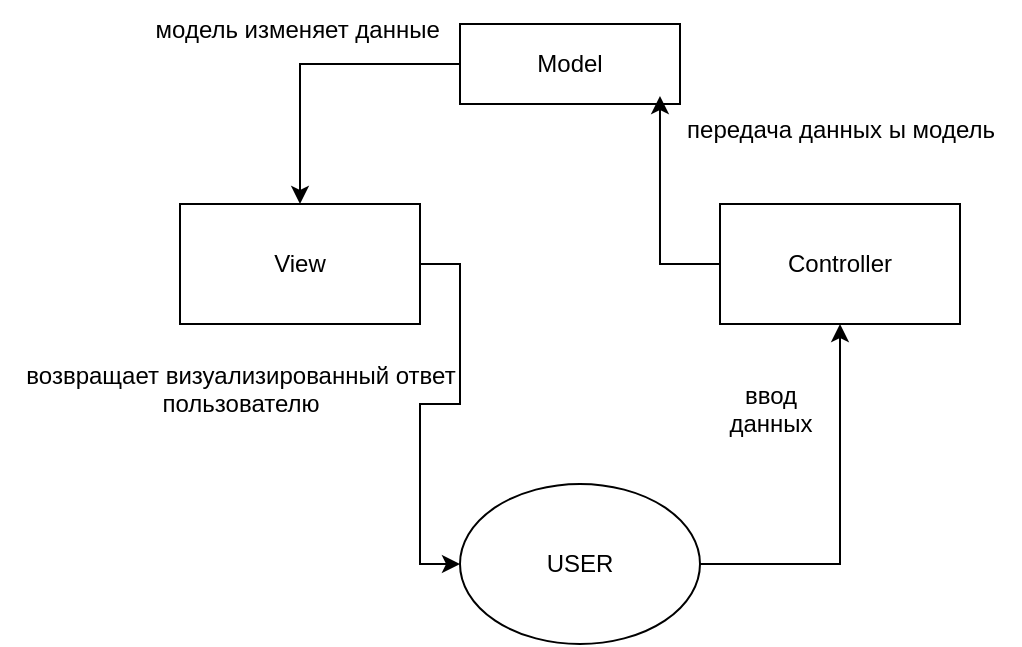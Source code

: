 <mxfile version="26.1.1">
  <diagram name="Страница — 1" id="yUnetwLY6hC_SOKDKd0_">
    <mxGraphModel dx="1683" dy="452" grid="1" gridSize="10" guides="1" tooltips="1" connect="1" arrows="1" fold="1" page="1" pageScale="1" pageWidth="827" pageHeight="1169" math="0" shadow="0">
      <root>
        <mxCell id="0" />
        <mxCell id="1" parent="0" />
        <mxCell id="CQ37rXH5Fs0ZW7W6_GFj-6" style="edgeStyle=orthogonalEdgeStyle;rounded=0;orthogonalLoop=1;jettySize=auto;html=1;entryX=0.5;entryY=0;entryDx=0;entryDy=0;" edge="1" parent="1" source="CQ37rXH5Fs0ZW7W6_GFj-2" target="CQ37rXH5Fs0ZW7W6_GFj-3">
          <mxGeometry relative="1" as="geometry" />
        </mxCell>
        <mxCell id="CQ37rXH5Fs0ZW7W6_GFj-2" value="Model" style="rounded=0;whiteSpace=wrap;html=1;" vertex="1" parent="1">
          <mxGeometry x="200" y="180" width="110" height="40" as="geometry" />
        </mxCell>
        <mxCell id="CQ37rXH5Fs0ZW7W6_GFj-9" style="edgeStyle=orthogonalEdgeStyle;rounded=0;orthogonalLoop=1;jettySize=auto;html=1;entryX=0;entryY=0.5;entryDx=0;entryDy=0;" edge="1" parent="1" source="CQ37rXH5Fs0ZW7W6_GFj-3" target="CQ37rXH5Fs0ZW7W6_GFj-5">
          <mxGeometry relative="1" as="geometry" />
        </mxCell>
        <mxCell id="CQ37rXH5Fs0ZW7W6_GFj-3" value="View" style="rounded=0;whiteSpace=wrap;html=1;" vertex="1" parent="1">
          <mxGeometry x="60" y="270" width="120" height="60" as="geometry" />
        </mxCell>
        <mxCell id="CQ37rXH5Fs0ZW7W6_GFj-4" value="Controller" style="rounded=0;whiteSpace=wrap;html=1;" vertex="1" parent="1">
          <mxGeometry x="330" y="270" width="120" height="60" as="geometry" />
        </mxCell>
        <mxCell id="CQ37rXH5Fs0ZW7W6_GFj-8" style="edgeStyle=orthogonalEdgeStyle;rounded=0;orthogonalLoop=1;jettySize=auto;html=1;entryX=0.5;entryY=1;entryDx=0;entryDy=0;" edge="1" parent="1" source="CQ37rXH5Fs0ZW7W6_GFj-5" target="CQ37rXH5Fs0ZW7W6_GFj-4">
          <mxGeometry relative="1" as="geometry" />
        </mxCell>
        <mxCell id="CQ37rXH5Fs0ZW7W6_GFj-5" value="USER" style="ellipse;whiteSpace=wrap;html=1;" vertex="1" parent="1">
          <mxGeometry x="200" y="410" width="120" height="80" as="geometry" />
        </mxCell>
        <mxCell id="CQ37rXH5Fs0ZW7W6_GFj-7" style="edgeStyle=orthogonalEdgeStyle;rounded=0;orthogonalLoop=1;jettySize=auto;html=1;entryX=0.909;entryY=0.9;entryDx=0;entryDy=0;entryPerimeter=0;" edge="1" parent="1" source="CQ37rXH5Fs0ZW7W6_GFj-4" target="CQ37rXH5Fs0ZW7W6_GFj-2">
          <mxGeometry relative="1" as="geometry" />
        </mxCell>
        <mxCell id="CQ37rXH5Fs0ZW7W6_GFj-10" value="ввод&lt;div&gt;данных&lt;/div&gt;&lt;div&gt;&lt;br&gt;&lt;/div&gt;" style="text;html=1;align=center;verticalAlign=middle;resizable=0;points=[];autosize=1;strokeColor=none;fillColor=none;" vertex="1" parent="1">
          <mxGeometry x="320" y="350" width="70" height="60" as="geometry" />
        </mxCell>
        <mxCell id="CQ37rXH5Fs0ZW7W6_GFj-11" value="передача данных ы модель&lt;div&gt;&lt;br&gt;&lt;/div&gt;" style="text;html=1;align=center;verticalAlign=middle;resizable=0;points=[];autosize=1;strokeColor=none;fillColor=none;" vertex="1" parent="1">
          <mxGeometry x="300" y="220" width="180" height="40" as="geometry" />
        </mxCell>
        <mxCell id="CQ37rXH5Fs0ZW7W6_GFj-12" value="модель изменяет данные&amp;nbsp;" style="text;html=1;align=center;verticalAlign=middle;resizable=0;points=[];autosize=1;strokeColor=none;fillColor=none;" vertex="1" parent="1">
          <mxGeometry x="35" y="168" width="170" height="30" as="geometry" />
        </mxCell>
        <mxCell id="CQ37rXH5Fs0ZW7W6_GFj-13" value="возвращает визуализированный ответ&lt;div&gt;пользователю&lt;/div&gt;&lt;div&gt;&lt;br&gt;&lt;/div&gt;" style="text;html=1;align=center;verticalAlign=middle;resizable=0;points=[];autosize=1;strokeColor=none;fillColor=none;" vertex="1" parent="1">
          <mxGeometry x="-30" y="340" width="240" height="60" as="geometry" />
        </mxCell>
      </root>
    </mxGraphModel>
  </diagram>
</mxfile>
